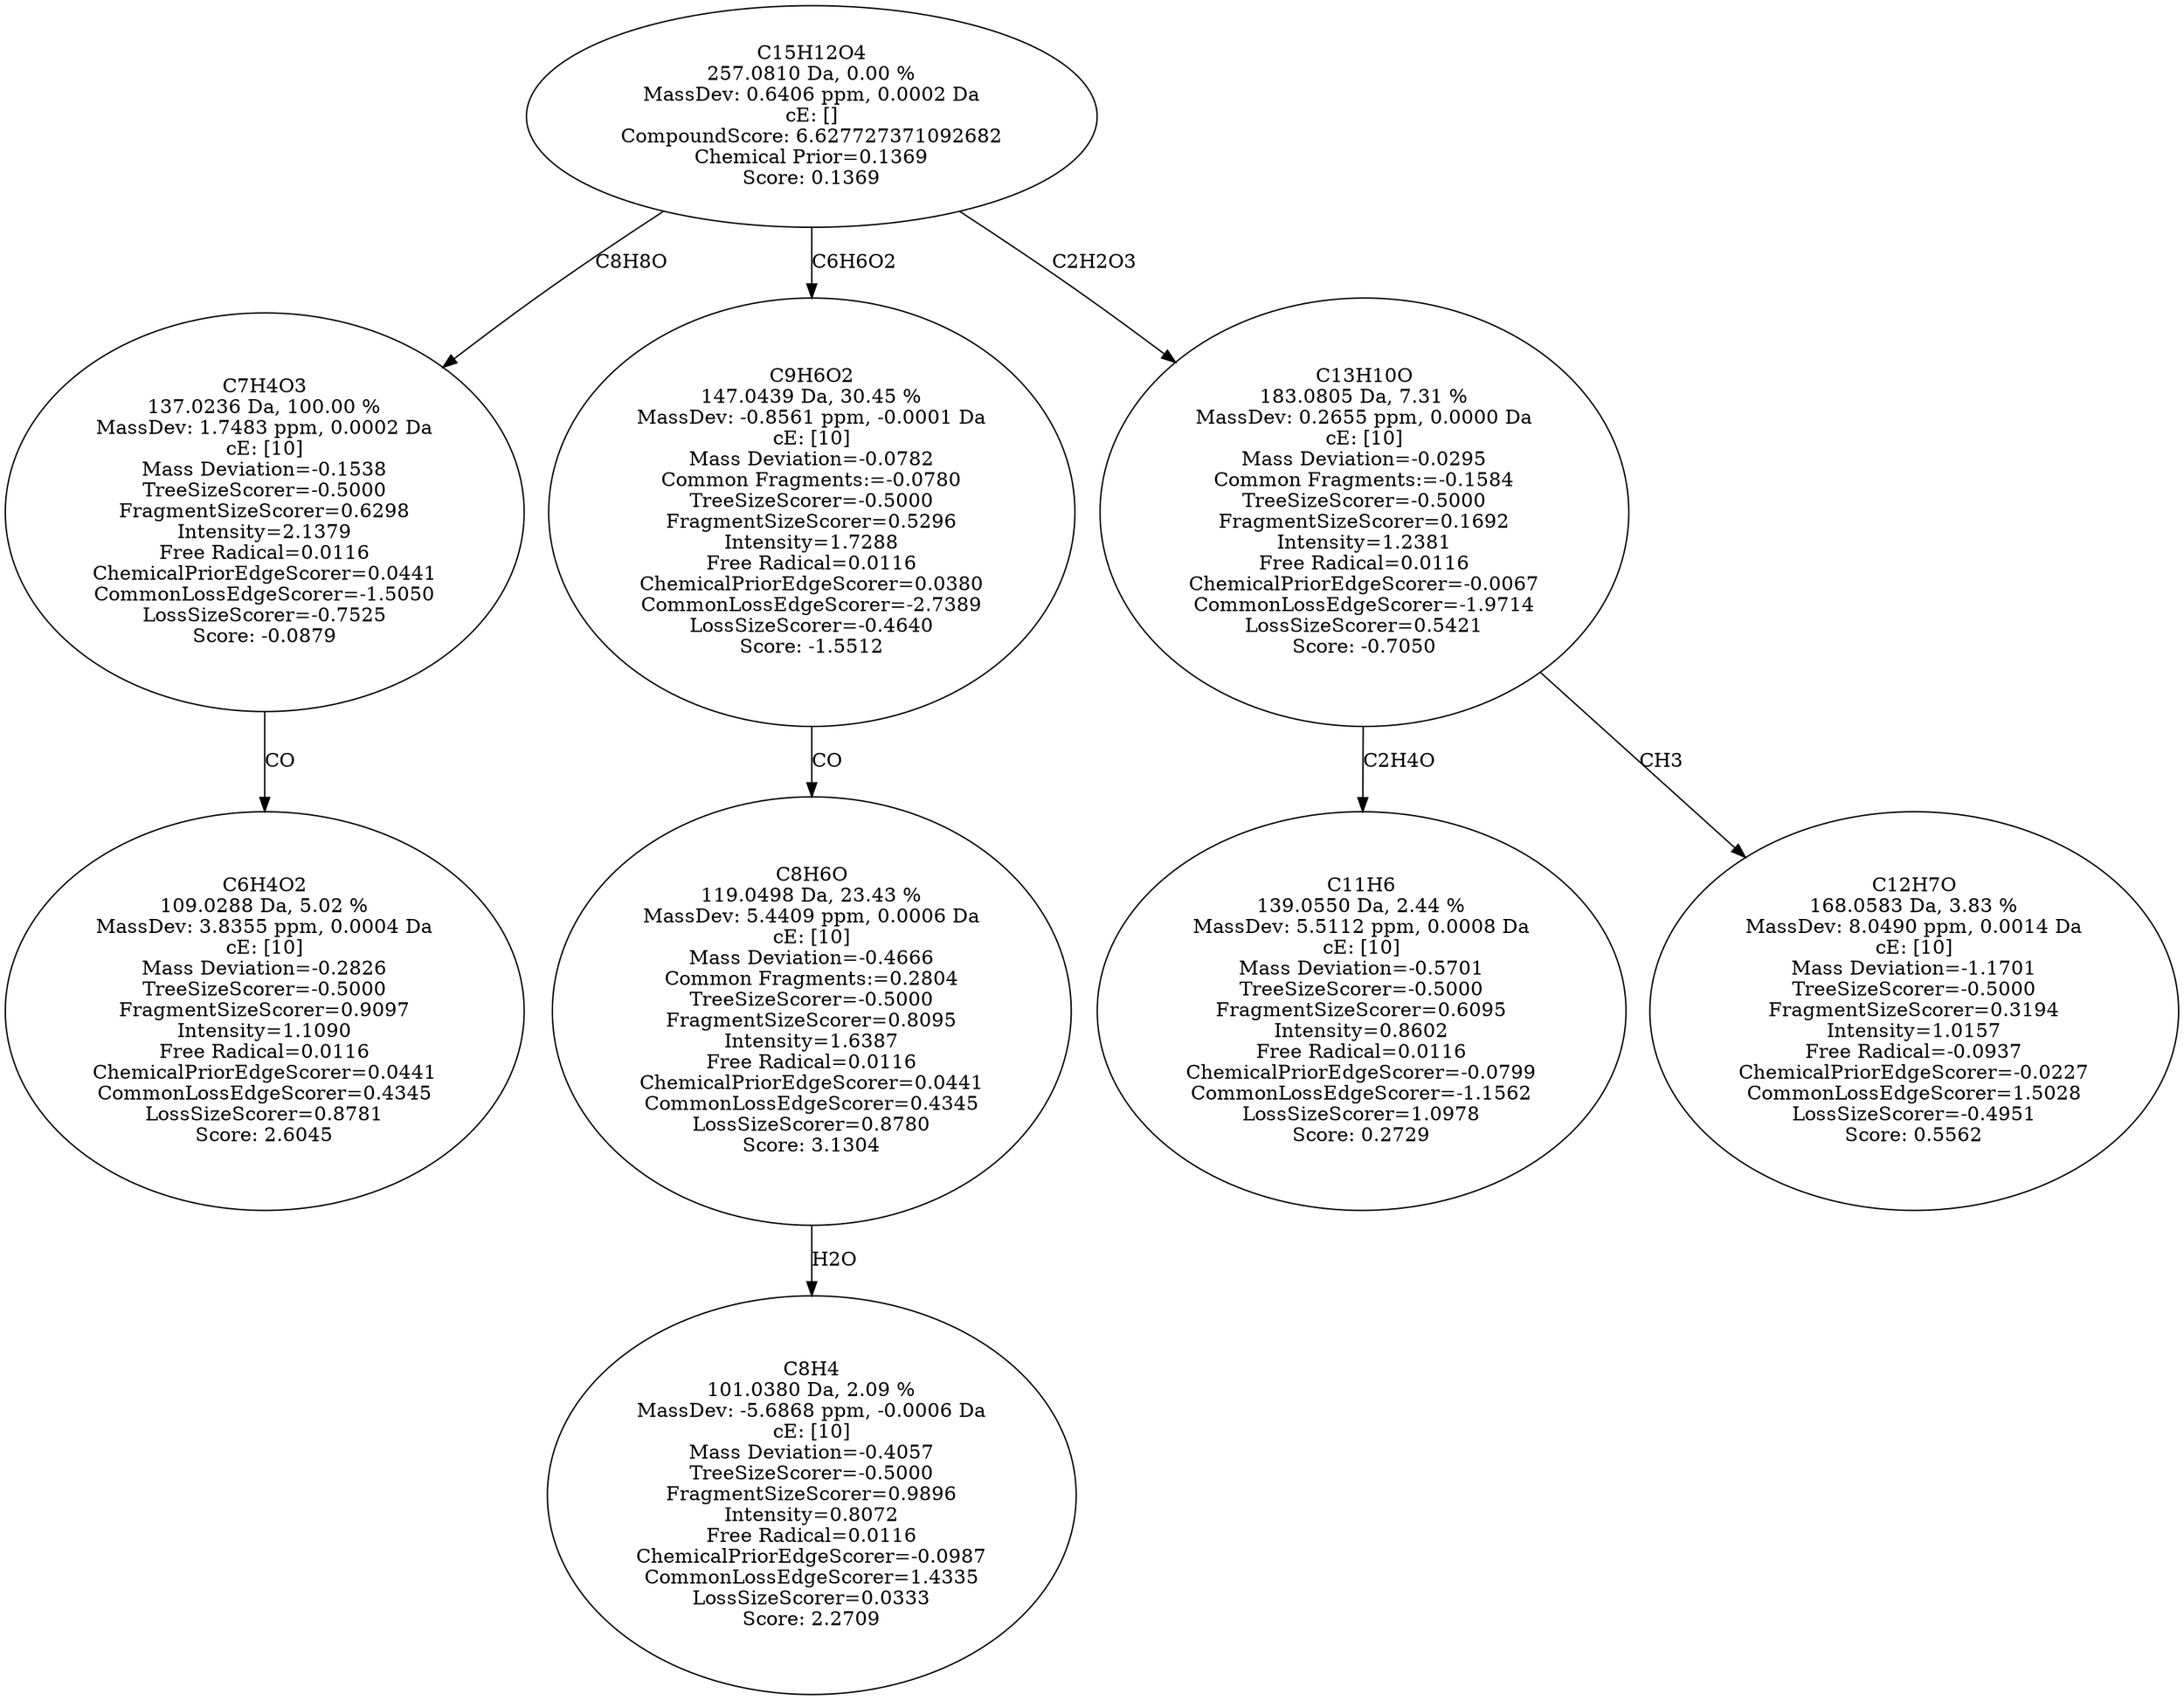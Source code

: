 strict digraph {
v1 [label="C6H4O2\n109.0288 Da, 5.02 %\nMassDev: 3.8355 ppm, 0.0004 Da\ncE: [10]\nMass Deviation=-0.2826\nTreeSizeScorer=-0.5000\nFragmentSizeScorer=0.9097\nIntensity=1.1090\nFree Radical=0.0116\nChemicalPriorEdgeScorer=0.0441\nCommonLossEdgeScorer=0.4345\nLossSizeScorer=0.8781\nScore: 2.6045"];
v2 [label="C7H4O3\n137.0236 Da, 100.00 %\nMassDev: 1.7483 ppm, 0.0002 Da\ncE: [10]\nMass Deviation=-0.1538\nTreeSizeScorer=-0.5000\nFragmentSizeScorer=0.6298\nIntensity=2.1379\nFree Radical=0.0116\nChemicalPriorEdgeScorer=0.0441\nCommonLossEdgeScorer=-1.5050\nLossSizeScorer=-0.7525\nScore: -0.0879"];
v3 [label="C8H4\n101.0380 Da, 2.09 %\nMassDev: -5.6868 ppm, -0.0006 Da\ncE: [10]\nMass Deviation=-0.4057\nTreeSizeScorer=-0.5000\nFragmentSizeScorer=0.9896\nIntensity=0.8072\nFree Radical=0.0116\nChemicalPriorEdgeScorer=-0.0987\nCommonLossEdgeScorer=1.4335\nLossSizeScorer=0.0333\nScore: 2.2709"];
v4 [label="C8H6O\n119.0498 Da, 23.43 %\nMassDev: 5.4409 ppm, 0.0006 Da\ncE: [10]\nMass Deviation=-0.4666\nCommon Fragments:=0.2804\nTreeSizeScorer=-0.5000\nFragmentSizeScorer=0.8095\nIntensity=1.6387\nFree Radical=0.0116\nChemicalPriorEdgeScorer=0.0441\nCommonLossEdgeScorer=0.4345\nLossSizeScorer=0.8780\nScore: 3.1304"];
v5 [label="C9H6O2\n147.0439 Da, 30.45 %\nMassDev: -0.8561 ppm, -0.0001 Da\ncE: [10]\nMass Deviation=-0.0782\nCommon Fragments:=-0.0780\nTreeSizeScorer=-0.5000\nFragmentSizeScorer=0.5296\nIntensity=1.7288\nFree Radical=0.0116\nChemicalPriorEdgeScorer=0.0380\nCommonLossEdgeScorer=-2.7389\nLossSizeScorer=-0.4640\nScore: -1.5512"];
v6 [label="C11H6\n139.0550 Da, 2.44 %\nMassDev: 5.5112 ppm, 0.0008 Da\ncE: [10]\nMass Deviation=-0.5701\nTreeSizeScorer=-0.5000\nFragmentSizeScorer=0.6095\nIntensity=0.8602\nFree Radical=0.0116\nChemicalPriorEdgeScorer=-0.0799\nCommonLossEdgeScorer=-1.1562\nLossSizeScorer=1.0978\nScore: 0.2729"];
v7 [label="C12H7O\n168.0583 Da, 3.83 %\nMassDev: 8.0490 ppm, 0.0014 Da\ncE: [10]\nMass Deviation=-1.1701\nTreeSizeScorer=-0.5000\nFragmentSizeScorer=0.3194\nIntensity=1.0157\nFree Radical=-0.0937\nChemicalPriorEdgeScorer=-0.0227\nCommonLossEdgeScorer=1.5028\nLossSizeScorer=-0.4951\nScore: 0.5562"];
v8 [label="C13H10O\n183.0805 Da, 7.31 %\nMassDev: 0.2655 ppm, 0.0000 Da\ncE: [10]\nMass Deviation=-0.0295\nCommon Fragments:=-0.1584\nTreeSizeScorer=-0.5000\nFragmentSizeScorer=0.1692\nIntensity=1.2381\nFree Radical=0.0116\nChemicalPriorEdgeScorer=-0.0067\nCommonLossEdgeScorer=-1.9714\nLossSizeScorer=0.5421\nScore: -0.7050"];
v9 [label="C15H12O4\n257.0810 Da, 0.00 %\nMassDev: 0.6406 ppm, 0.0002 Da\ncE: []\nCompoundScore: 6.627727371092682\nChemical Prior=0.1369\nScore: 0.1369"];
v2 -> v1 [label="CO"];
v9 -> v2 [label="C8H8O"];
v4 -> v3 [label="H2O"];
v5 -> v4 [label="CO"];
v9 -> v5 [label="C6H6O2"];
v8 -> v6 [label="C2H4O"];
v8 -> v7 [label="CH3"];
v9 -> v8 [label="C2H2O3"];
}